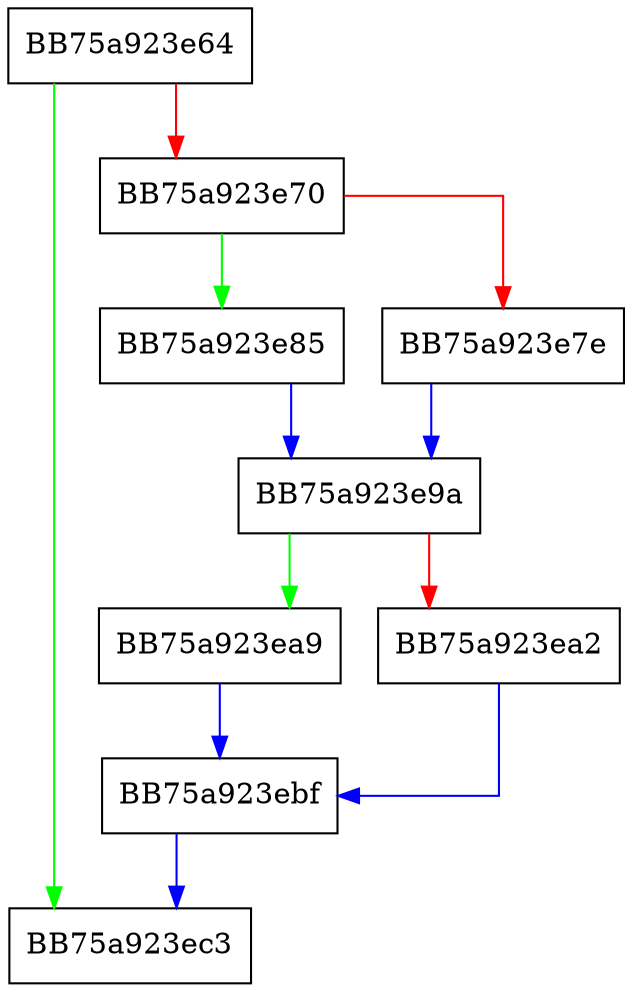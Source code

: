 digraph get_total_violation_rate {
  node [shape="box"];
  graph [splines=ortho];
  BB75a923e64 -> BB75a923ec3 [color="green"];
  BB75a923e64 -> BB75a923e70 [color="red"];
  BB75a923e70 -> BB75a923e85 [color="green"];
  BB75a923e70 -> BB75a923e7e [color="red"];
  BB75a923e7e -> BB75a923e9a [color="blue"];
  BB75a923e85 -> BB75a923e9a [color="blue"];
  BB75a923e9a -> BB75a923ea9 [color="green"];
  BB75a923e9a -> BB75a923ea2 [color="red"];
  BB75a923ea2 -> BB75a923ebf [color="blue"];
  BB75a923ea9 -> BB75a923ebf [color="blue"];
  BB75a923ebf -> BB75a923ec3 [color="blue"];
}